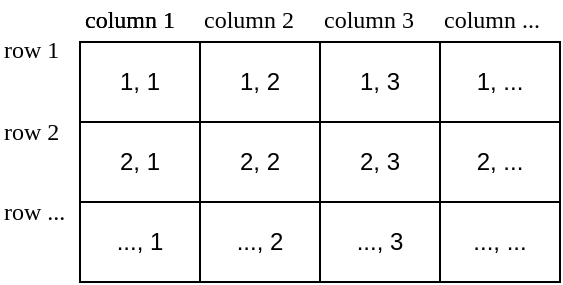 <mxfile version="13.6.5" type="github">
  <diagram id="FH4WTuWQGk1v-3Q0YSTI" name="Page-1">
    <mxGraphModel dx="813" dy="452" grid="1" gridSize="10" guides="1" tooltips="1" connect="1" arrows="1" fold="1" page="1" pageScale="1" pageWidth="850" pageHeight="1100" math="0" shadow="0">
      <root>
        <mxCell id="0" />
        <mxCell id="1" parent="0" />
        <mxCell id="AnPcZyOYb4saUx2NXNW8-1" value="" style="shape=table;html=1;whiteSpace=wrap;startSize=0;container=1;collapsible=0;childLayout=tableLayout;" vertex="1" parent="1">
          <mxGeometry x="270" y="380" width="240" height="120" as="geometry" />
        </mxCell>
        <mxCell id="AnPcZyOYb4saUx2NXNW8-2" value="" style="shape=partialRectangle;html=1;whiteSpace=wrap;collapsible=0;dropTarget=0;pointerEvents=0;fillColor=none;top=0;left=0;bottom=0;right=0;points=[[0,0.5],[1,0.5]];portConstraint=eastwest;" vertex="1" parent="AnPcZyOYb4saUx2NXNW8-1">
          <mxGeometry width="240" height="40" as="geometry" />
        </mxCell>
        <mxCell id="AnPcZyOYb4saUx2NXNW8-3" value="1, 1" style="shape=partialRectangle;html=1;whiteSpace=wrap;connectable=0;overflow=hidden;fillColor=none;top=0;left=0;bottom=0;right=0;" vertex="1" parent="AnPcZyOYb4saUx2NXNW8-2">
          <mxGeometry width="60" height="40" as="geometry" />
        </mxCell>
        <mxCell id="AnPcZyOYb4saUx2NXNW8-4" value="1, 2" style="shape=partialRectangle;html=1;whiteSpace=wrap;connectable=0;overflow=hidden;fillColor=none;top=0;left=0;bottom=0;right=0;" vertex="1" parent="AnPcZyOYb4saUx2NXNW8-2">
          <mxGeometry x="60" width="60" height="40" as="geometry" />
        </mxCell>
        <mxCell id="AnPcZyOYb4saUx2NXNW8-5" value="1, 3" style="shape=partialRectangle;html=1;whiteSpace=wrap;connectable=0;overflow=hidden;fillColor=none;top=0;left=0;bottom=0;right=0;" vertex="1" parent="AnPcZyOYb4saUx2NXNW8-2">
          <mxGeometry x="120" width="60" height="40" as="geometry" />
        </mxCell>
        <mxCell id="AnPcZyOYb4saUx2NXNW8-6" value="1, ..." style="shape=partialRectangle;html=1;whiteSpace=wrap;connectable=0;overflow=hidden;fillColor=none;top=0;left=0;bottom=0;right=0;" vertex="1" parent="AnPcZyOYb4saUx2NXNW8-2">
          <mxGeometry x="180" width="60" height="40" as="geometry" />
        </mxCell>
        <mxCell id="AnPcZyOYb4saUx2NXNW8-7" value="" style="shape=partialRectangle;html=1;whiteSpace=wrap;collapsible=0;dropTarget=0;pointerEvents=0;fillColor=none;top=0;left=0;bottom=0;right=0;points=[[0,0.5],[1,0.5]];portConstraint=eastwest;" vertex="1" parent="AnPcZyOYb4saUx2NXNW8-1">
          <mxGeometry y="40" width="240" height="40" as="geometry" />
        </mxCell>
        <mxCell id="AnPcZyOYb4saUx2NXNW8-8" value="2, 1" style="shape=partialRectangle;html=1;whiteSpace=wrap;connectable=0;overflow=hidden;fillColor=none;top=0;left=0;bottom=0;right=0;" vertex="1" parent="AnPcZyOYb4saUx2NXNW8-7">
          <mxGeometry width="60" height="40" as="geometry" />
        </mxCell>
        <mxCell id="AnPcZyOYb4saUx2NXNW8-9" value="2, 2" style="shape=partialRectangle;html=1;whiteSpace=wrap;connectable=0;overflow=hidden;fillColor=none;top=0;left=0;bottom=0;right=0;" vertex="1" parent="AnPcZyOYb4saUx2NXNW8-7">
          <mxGeometry x="60" width="60" height="40" as="geometry" />
        </mxCell>
        <mxCell id="AnPcZyOYb4saUx2NXNW8-10" value="2, 3" style="shape=partialRectangle;html=1;whiteSpace=wrap;connectable=0;overflow=hidden;fillColor=none;top=0;left=0;bottom=0;right=0;" vertex="1" parent="AnPcZyOYb4saUx2NXNW8-7">
          <mxGeometry x="120" width="60" height="40" as="geometry" />
        </mxCell>
        <mxCell id="AnPcZyOYb4saUx2NXNW8-11" value="2, ..." style="shape=partialRectangle;html=1;whiteSpace=wrap;connectable=0;overflow=hidden;fillColor=none;top=0;left=0;bottom=0;right=0;" vertex="1" parent="AnPcZyOYb4saUx2NXNW8-7">
          <mxGeometry x="180" width="60" height="40" as="geometry" />
        </mxCell>
        <mxCell id="AnPcZyOYb4saUx2NXNW8-12" value="" style="shape=partialRectangle;html=1;whiteSpace=wrap;collapsible=0;dropTarget=0;pointerEvents=0;fillColor=none;top=0;left=0;bottom=0;right=0;points=[[0,0.5],[1,0.5]];portConstraint=eastwest;" vertex="1" parent="AnPcZyOYb4saUx2NXNW8-1">
          <mxGeometry y="80" width="240" height="40" as="geometry" />
        </mxCell>
        <mxCell id="AnPcZyOYb4saUx2NXNW8-13" value="..., 1" style="shape=partialRectangle;html=1;whiteSpace=wrap;connectable=0;overflow=hidden;fillColor=none;top=0;left=0;bottom=0;right=0;" vertex="1" parent="AnPcZyOYb4saUx2NXNW8-12">
          <mxGeometry width="60" height="40" as="geometry" />
        </mxCell>
        <mxCell id="AnPcZyOYb4saUx2NXNW8-14" value="..., 2" style="shape=partialRectangle;html=1;whiteSpace=wrap;connectable=0;overflow=hidden;fillColor=none;top=0;left=0;bottom=0;right=0;" vertex="1" parent="AnPcZyOYb4saUx2NXNW8-12">
          <mxGeometry x="60" width="60" height="40" as="geometry" />
        </mxCell>
        <mxCell id="AnPcZyOYb4saUx2NXNW8-15" value="..., 3" style="shape=partialRectangle;html=1;whiteSpace=wrap;connectable=0;overflow=hidden;fillColor=none;top=0;left=0;bottom=0;right=0;" vertex="1" parent="AnPcZyOYb4saUx2NXNW8-12">
          <mxGeometry x="120" width="60" height="40" as="geometry" />
        </mxCell>
        <mxCell id="AnPcZyOYb4saUx2NXNW8-16" value="..., ..." style="shape=partialRectangle;html=1;whiteSpace=wrap;connectable=0;overflow=hidden;fillColor=none;top=0;left=0;bottom=0;right=0;" vertex="1" parent="AnPcZyOYb4saUx2NXNW8-12">
          <mxGeometry x="180" width="60" height="40" as="geometry" />
        </mxCell>
        <mxCell id="AnPcZyOYb4saUx2NXNW8-17" value="column 1" style="text;html=1;strokeColor=none;fillColor=none;align=center;verticalAlign=middle;whiteSpace=wrap;rounded=0;fontFamily=Comic Sans MS;" vertex="1" parent="1">
          <mxGeometry x="270" y="359" width="50" height="20" as="geometry" />
        </mxCell>
        <mxCell id="AnPcZyOYb4saUx2NXNW8-18" value="column 1" style="text;html=1;strokeColor=none;fillColor=none;align=center;verticalAlign=middle;whiteSpace=wrap;rounded=0;fontFamily=Comic Sans MS;" vertex="1" parent="1">
          <mxGeometry x="270" y="359" width="50" height="20" as="geometry" />
        </mxCell>
        <mxCell id="AnPcZyOYb4saUx2NXNW8-19" value="row 1" style="text;html=1;strokeColor=none;fillColor=none;align=left;verticalAlign=middle;whiteSpace=wrap;rounded=0;fontFamily=Comic Sans MS;" vertex="1" parent="1">
          <mxGeometry x="230" y="374" width="40" height="20" as="geometry" />
        </mxCell>
        <mxCell id="AnPcZyOYb4saUx2NXNW8-20" value="column 2" style="text;html=1;strokeColor=none;fillColor=none;align=left;verticalAlign=middle;whiteSpace=wrap;rounded=0;fontFamily=Comic Sans MS;" vertex="1" parent="1">
          <mxGeometry x="330" y="359" width="60" height="20" as="geometry" />
        </mxCell>
        <mxCell id="AnPcZyOYb4saUx2NXNW8-21" value="column 3" style="text;html=1;strokeColor=none;fillColor=none;align=left;verticalAlign=middle;whiteSpace=wrap;rounded=0;fontFamily=Comic Sans MS;" vertex="1" parent="1">
          <mxGeometry x="390" y="359" width="60" height="20" as="geometry" />
        </mxCell>
        <mxCell id="AnPcZyOYb4saUx2NXNW8-22" value="column ..." style="text;html=1;strokeColor=none;fillColor=none;align=left;verticalAlign=middle;whiteSpace=wrap;rounded=0;fontFamily=Comic Sans MS;" vertex="1" parent="1">
          <mxGeometry x="450" y="359" width="60" height="20" as="geometry" />
        </mxCell>
        <mxCell id="AnPcZyOYb4saUx2NXNW8-23" value="row 2" style="text;html=1;strokeColor=none;fillColor=none;align=left;verticalAlign=middle;whiteSpace=wrap;rounded=0;fontFamily=Comic Sans MS;" vertex="1" parent="1">
          <mxGeometry x="230" y="415" width="40" height="20" as="geometry" />
        </mxCell>
        <mxCell id="AnPcZyOYb4saUx2NXNW8-24" value="row ..." style="text;html=1;strokeColor=none;fillColor=none;align=left;verticalAlign=middle;whiteSpace=wrap;rounded=0;fontFamily=Comic Sans MS;" vertex="1" parent="1">
          <mxGeometry x="230" y="455" width="40" height="20" as="geometry" />
        </mxCell>
      </root>
    </mxGraphModel>
  </diagram>
</mxfile>
